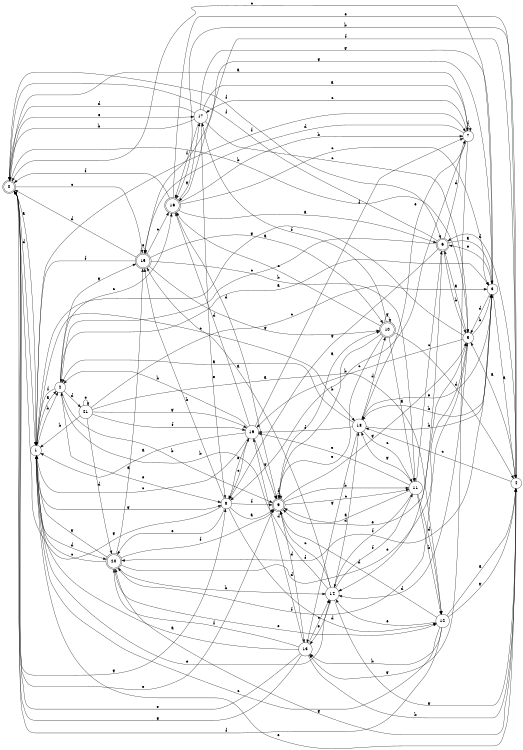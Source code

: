 digraph n18_10 {
__start0 [label="" shape="none"];

rankdir=LR;
size="8,5";

s0 [style="rounded,filled", color="black", fillcolor="white" shape="doublecircle", label="0"];
s1 [style="filled", color="black", fillcolor="white" shape="circle", label="1"];
s2 [style="filled", color="black", fillcolor="white" shape="circle", label="2"];
s3 [style="filled", color="black", fillcolor="white" shape="circle", label="3"];
s4 [style="filled", color="black", fillcolor="white" shape="circle", label="4"];
s5 [style="filled", color="black", fillcolor="white" shape="circle", label="5"];
s6 [style="rounded,filled", color="black", fillcolor="white" shape="doublecircle", label="6"];
s7 [style="filled", color="black", fillcolor="white" shape="circle", label="7"];
s8 [style="filled", color="black", fillcolor="white" shape="circle", label="8"];
s9 [style="rounded,filled", color="black", fillcolor="white" shape="doublecircle", label="9"];
s10 [style="rounded,filled", color="black", fillcolor="white" shape="doublecircle", label="10"];
s11 [style="filled", color="black", fillcolor="white" shape="circle", label="11"];
s12 [style="filled", color="black", fillcolor="white" shape="circle", label="12"];
s13 [style="filled", color="black", fillcolor="white" shape="circle", label="13"];
s14 [style="filled", color="black", fillcolor="white" shape="circle", label="14"];
s15 [style="rounded,filled", color="black", fillcolor="white" shape="doublecircle", label="15"];
s16 [style="rounded,filled", color="black", fillcolor="white" shape="doublecircle", label="16"];
s17 [style="filled", color="black", fillcolor="white" shape="circle", label="17"];
s18 [style="filled", color="black", fillcolor="white" shape="circle", label="18"];
s19 [style="filled", color="black", fillcolor="white" shape="circle", label="19"];
s20 [style="rounded,filled", color="black", fillcolor="white" shape="doublecircle", label="20"];
s21 [style="filled", color="black", fillcolor="white" shape="circle", label="21"];
s0 -> s1 [label="a"];
s0 -> s5 [label="b"];
s0 -> s15 [label="c"];
s0 -> s1 [label="d"];
s0 -> s17 [label="e"];
s0 -> s6 [label="f"];
s0 -> s8 [label="g"];
s1 -> s2 [label="a"];
s1 -> s2 [label="b"];
s1 -> s18 [label="c"];
s1 -> s20 [label="d"];
s1 -> s14 [label="e"];
s1 -> s7 [label="f"];
s1 -> s8 [label="g"];
s2 -> s3 [label="a"];
s2 -> s9 [label="b"];
s2 -> s16 [label="c"];
s2 -> s21 [label="d"];
s2 -> s8 [label="e"];
s2 -> s1 [label="f"];
s2 -> s15 [label="g"];
s3 -> s4 [label="a"];
s3 -> s18 [label="b"];
s3 -> s0 [label="c"];
s3 -> s5 [label="d"];
s3 -> s6 [label="e"];
s3 -> s20 [label="f"];
s3 -> s15 [label="g"];
s4 -> s5 [label="a"];
s4 -> s16 [label="b"];
s4 -> s18 [label="c"];
s4 -> s6 [label="d"];
s4 -> s1 [label="e"];
s4 -> s16 [label="f"];
s4 -> s20 [label="g"];
s5 -> s6 [label="a"];
s5 -> s3 [label="b"];
s5 -> s19 [label="c"];
s5 -> s14 [label="d"];
s5 -> s9 [label="e"];
s5 -> s20 [label="f"];
s5 -> s1 [label="g"];
s6 -> s3 [label="a"];
s6 -> s5 [label="b"];
s6 -> s2 [label="c"];
s6 -> s7 [label="d"];
s6 -> s14 [label="e"];
s6 -> s0 [label="f"];
s6 -> s8 [label="g"];
s7 -> s0 [label="a"];
s7 -> s8 [label="b"];
s7 -> s17 [label="c"];
s7 -> s15 [label="d"];
s7 -> s18 [label="e"];
s7 -> s7 [label="f"];
s7 -> s13 [label="g"];
s8 -> s9 [label="a"];
s8 -> s15 [label="b"];
s8 -> s19 [label="c"];
s8 -> s12 [label="d"];
s8 -> s20 [label="e"];
s8 -> s9 [label="f"];
s8 -> s0 [label="g"];
s9 -> s10 [label="a"];
s9 -> s11 [label="b"];
s9 -> s11 [label="c"];
s9 -> s13 [label="d"];
s9 -> s0 [label="e"];
s9 -> s9 [label="f"];
s9 -> s5 [label="g"];
s10 -> s11 [label="a"];
s10 -> s9 [label="b"];
s10 -> s16 [label="c"];
s10 -> s4 [label="d"];
s10 -> s9 [label="e"];
s10 -> s17 [label="f"];
s10 -> s10 [label="g"];
s11 -> s9 [label="a"];
s11 -> s12 [label="b"];
s11 -> s6 [label="c"];
s11 -> s12 [label="d"];
s11 -> s19 [label="e"];
s11 -> s14 [label="f"];
s11 -> s18 [label="g"];
s12 -> s4 [label="a"];
s12 -> s13 [label="b"];
s12 -> s1 [label="c"];
s12 -> s9 [label="d"];
s12 -> s14 [label="e"];
s12 -> s0 [label="f"];
s12 -> s4 [label="g"];
s13 -> s1 [label="a"];
s13 -> s4 [label="b"];
s13 -> s14 [label="c"];
s13 -> s19 [label="d"];
s13 -> s0 [label="e"];
s13 -> s20 [label="f"];
s13 -> s0 [label="g"];
s14 -> s15 [label="a"];
s14 -> s2 [label="b"];
s14 -> s9 [label="c"];
s14 -> s18 [label="d"];
s14 -> s13 [label="e"];
s14 -> s11 [label="f"];
s14 -> s4 [label="g"];
s15 -> s10 [label="a"];
s15 -> s11 [label="b"];
s15 -> s16 [label="c"];
s15 -> s0 [label="d"];
s15 -> s15 [label="e"];
s15 -> s1 [label="f"];
s15 -> s10 [label="g"];
s16 -> s6 [label="a"];
s16 -> s7 [label="b"];
s16 -> s3 [label="c"];
s16 -> s9 [label="d"];
s16 -> s4 [label="e"];
s16 -> s0 [label="f"];
s16 -> s17 [label="g"];
s17 -> s7 [label="a"];
s17 -> s0 [label="b"];
s17 -> s5 [label="c"];
s17 -> s0 [label="d"];
s17 -> s8 [label="e"];
s17 -> s16 [label="f"];
s17 -> s3 [label="g"];
s18 -> s2 [label="a"];
s18 -> s3 [label="b"];
s18 -> s11 [label="c"];
s18 -> s10 [label="d"];
s18 -> s3 [label="e"];
s18 -> s19 [label="f"];
s18 -> s13 [label="g"];
s19 -> s1 [label="a"];
s19 -> s2 [label="b"];
s19 -> s1 [label="c"];
s19 -> s16 [label="d"];
s19 -> s8 [label="e"];
s19 -> s7 [label="f"];
s19 -> s9 [label="g"];
s20 -> s15 [label="a"];
s20 -> s14 [label="b"];
s20 -> s1 [label="c"];
s20 -> s5 [label="d"];
s20 -> s12 [label="e"];
s20 -> s9 [label="f"];
s20 -> s1 [label="g"];
s21 -> s12 [label="a"];
s21 -> s1 [label="b"];
s21 -> s3 [label="c"];
s21 -> s20 [label="d"];
s21 -> s21 [label="e"];
s21 -> s19 [label="f"];
s21 -> s19 [label="g"];

}